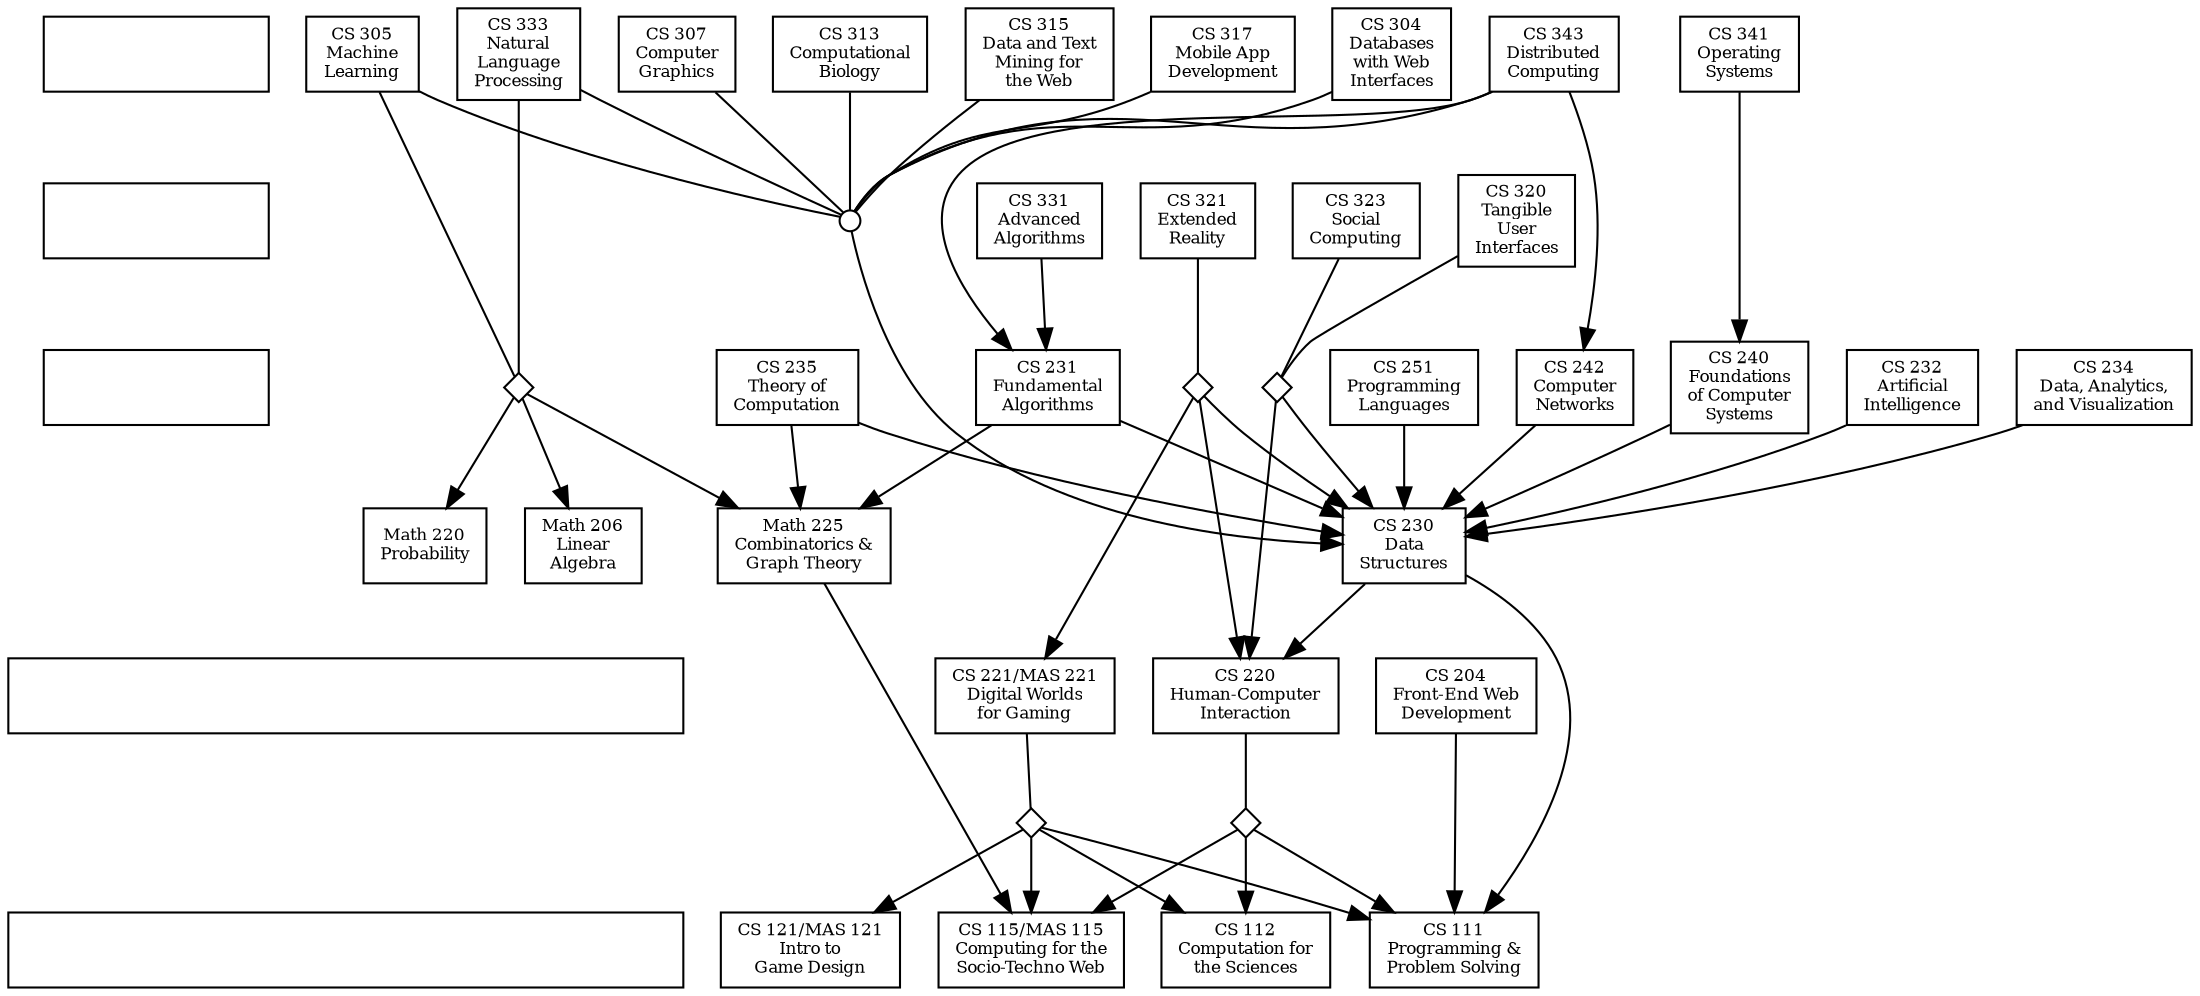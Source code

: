 digraph Course_Prerequisites {
  // graph [splines=ortho] // don't use curved edges (but this is bad)

  // Default properties for every node
  node [shape="rectangle", fontsize="8", style="filled", fillcolor="white"];

  // Nodes for the descriptions to be placed into
  // Note: width of these nodes should be adjusted as necessary when the
  // graph layout changes.
  desctop [label="", class="desc-top", width=4.5]
  descbot [label="", class="desc-bot", width=4.5]
  desctop -> descbot [style="invis"]

  // Nodes for the legend to be placed onto
  legend_top [label="", class="legend-top", width=1.5]
  legend_mid [label="", class="legend-mid", width=1.5]
  legend_bot [label="", class="legend-bot", width=1.5]
  legend_top -> legend_mid [style="invis"]
  legend_mid -> legend_bot [style="invis"]

  // Nodes (classes plus grouping nodes)
  // classes include fall, spring, notoffered, and both (the default). See CSS file. 
  cs111 [label="CS 111\nProgramming &\nProblem Solving", class="core intro"]
  cs112 [label="CS 112\nComputation for\nthe Sciences", class="intro notoffered"]
  cs115 [label="CS 115/MAS 115\nComputing for the\nSocio-Techno Web", class="intro"]
  cs121 [label="CS 121/MAS 121\nIntro to\nGame Design", class="intro"]

  cs221 [label="CS 221/MAS 221\nDigital Worlds\nfor Gaming", class="elective spring"]
  any100 [label="", shape="diamond", width="0.2", height="0.2", class="opt"]

  cs230 [label="CS 230\nData\nStructures", class="core"]
  cs230up [label="", shape="circle", width="0.14", height="0.14", class="group"]
  cs240 [label="CS 240\nFoundations\nof Computer\nSystems", class="core"]
  cs231 [label="CS 231\nFundamental\nAlgorithms", class="core"]
  cs235 [label="CS 235\nTheory of\nComputation", class="core"]

  math225 [label="Math 225\nCombinatorics &\nGraph Theory", class="math required"]
  math206 [label="Math 206\nLinear\nAlgebra", class="math"]
  math220 [label="Math 220\nProbability", class="math"]

  cs204 [label="CS 204\nFront-End Web\nDevelopment", class="elective fall"]
  cs220 [label="CS 220\nHuman-Computer\nInteraction", class="elective"]
  cs111or112or115 [label="", shape="diamond", width="0.2", height="0.2", class="opt"]
  cs232 [label="CS 232\nArtificial\nIntelligence", class="elective"]
  cs234 [label="CS 234\nData, Analytics,\nand Visualization", class="elective fall"]
  // TODO: Check this
  cs242 [label="CS 242\nComputer\nNetworks", class="elective spring"]
  // TODO: Check this
  cs251 [label="CS 251\nProgramming\nLanguages", class="elective spring"]

  cs304 [label="CS 304\nDatabases\nwith Web\nInterfaces", class="elective"]
  cs305 [label="CS 305\nMachine\nLearning", class="elective fall"]
  math225or206or220 [label="", shape="diamond", width="0.2", height="0.2", class="opt"]
  cs307 [label="CS 307\nComputer\nGraphics", class="elective spring"]
  cs313 [label="CS 313\nComputational\nBiology", class="elective spring"]
  cs315 [label="CS 315\nData and Text\nMining for\nthe Web", class="elective spring"]
  // TODO: Check this
  cs317 [label="CS 317\nMobile App\nDevelopment", class="elective notoffered"]
  cs230or220 [label="", shape="diamond", width="0.2", height="0.2", class="opt"]
  cs230or220or221 [label="", shape="diamond", width="0.2", height="0.2", class="opt"]
  cs320 [label="CS 320\nTangible\nUser\nInterfaces", class="elective spring"]
  cs321 [label="CS 321\nExtended\nReality", class="elective fall"]
  // TODO: Check this
  cs323 [label="CS 323\nSocial\nComputing", class="elective spring"]

  // TODO: Check this
  cs331 [label="CS 331\nAdvanced\nAlgorithms", class="elective spring"]
  cs333 [label="CS 333\nNatural\nLanguage\nProcessing", class="elective fall"]
  // TODO: Check this
  cs341 [label="CS 341\nOperating\nSystems", class="elective notoffered"]
  // TODO: Check this
  cs343 [label="CS 343\nDistributed\nComputing", class="elective notoffered"]
  // TODO: Check this
  // cs349H [label="CS 349H\nHuman-Computer\nInteraction in\nthe Age of\nAutomation", class="elective notoffered"]

  // Arrangement of the nodes into rank groups
  {rank=same cs111 cs112 cs115 cs121 descbot}

  {rank=same
    cs204 cs220 cs221
    desctop
  }

  cs230 -> cs220 [class="invisible"] // forces an extra level

  {rank=same
    cs230
    math206 math220 math225
  }

  math225 -> cs115 [class="invisible"] // pulls nodes together horizontally

  {rank=same
    cs240
    cs231 cs235 cs251
    cs232 cs234 cs242
    legend_bot
  }

  {rank=same
    cs320 cs321 cs323
    cs331
    // cs349H
    cs230up
    legend_mid
  }

  {rank=same
    cs304 cs305 cs307
    cs313 cs315
    cs317
    cs333
    cs341
    cs343
    legend_top
  }

  // Edges (course prerequisites)
  cs204 -> cs111
  cs220 -> cs111or112or115 [arrowhead="none", class="options"]
  cs111or112or115 -> { cs111, cs112, cs115 } [class="option"]
  cs221 -> any100 [arrowhead="none", class="options"]
  any100 -> { cs111, cs112, cs115, cs121 } [class="option"]

  cs230 -> cs111
  cs230up -> cs230 [constraint=false]
  cs240 -> cs230
  cs231 -> { cs230, math225 }
  cs235 -> { cs230, math225 }
  cs251 -> cs230

  cs232 -> cs230
  cs234 -> cs230
  cs242 -> cs230

  cs304 -> cs230up [arrowhead="none", class="grouping"]
  cs305 -> cs230up [arrowhead="none", class="grouping"]
  cs305 -> math225or206or220 [arrowhead="none", class="options"]
  cs333 -> cs230up [arrowhead="none", class="grouping"]
  cs333 -> math225or206or220 [arrowhead="none", class="options"]
  math225or206or220 -> { math225, math206, math220 } [class="option"]
  cs307 -> cs230up [arrowhead="none", class="grouping"]
  cs317 -> cs230up [arrowhead="none", class="grouping"]

  cs313 -> cs230up [arrowhead="none", class="grouping"]
  cs315 -> cs230up [arrowhead="none", class="grouping"]
  cs320 -> cs230or220 [arrowhead="none", class="options"]
  cs230or220 -> { cs220, cs230 } [class="option"]
  cs230or220or221 -> { cs220, cs221, cs230 } [class="option"]
  cs321 -> cs230or220or221 [arrowhead="none", class="options"]
  cs323 -> cs230or220 [arrowhead="none", class="options"]
  cs331 -> cs231
  cs341 -> cs240
  cs343 -> cs230up [arrowhead="none", class="grouping"]
  cs343 -> { cs231, cs242 } [class="recommended"]
  // cs349H -> cs111 // Much more complicated than this!
}

